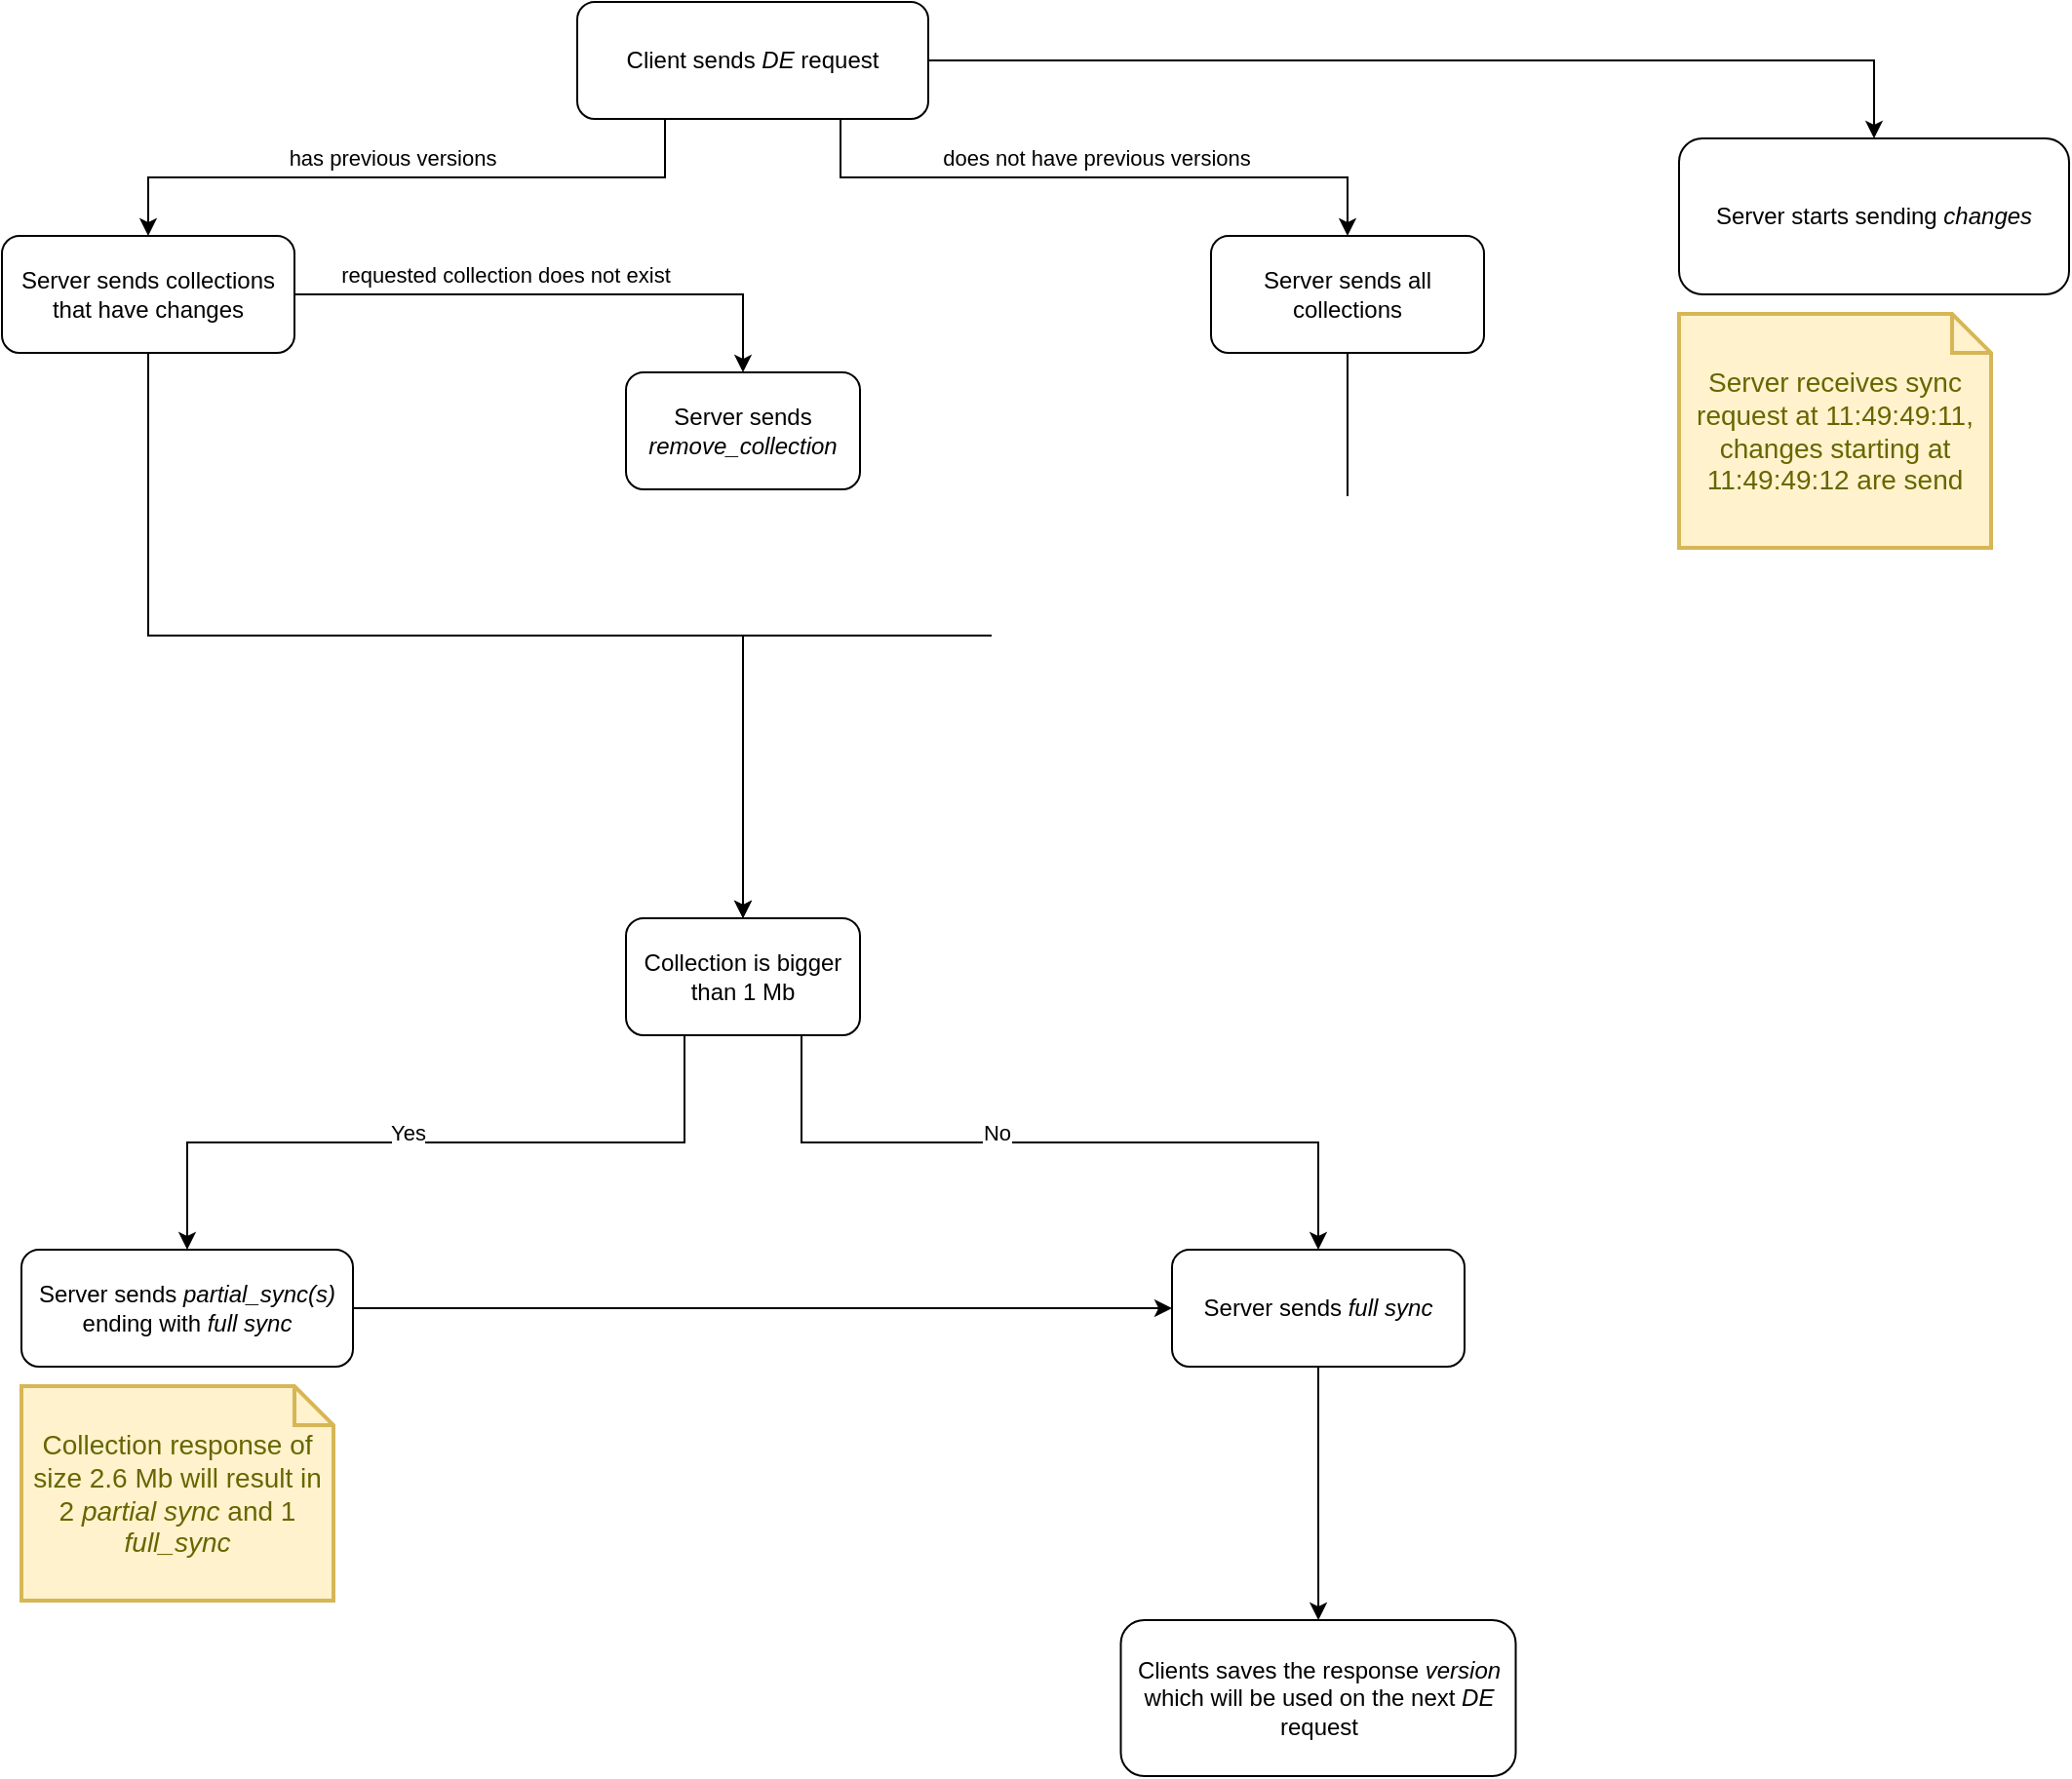 <mxfile version="22.1.11" type="device">
  <diagram name="Page-1" id="D1gy60uCmTZI7_eMrfbx">
    <mxGraphModel dx="1364" dy="793" grid="1" gridSize="10" guides="1" tooltips="1" connect="1" arrows="1" fold="1" page="1" pageScale="1" pageWidth="850" pageHeight="1100" math="0" shadow="0">
      <root>
        <mxCell id="0" />
        <mxCell id="1" parent="0" />
        <mxCell id="F3ZHKQ5qh3a04gbjnDMH-6" style="edgeStyle=orthogonalEdgeStyle;rounded=0;orthogonalLoop=1;jettySize=auto;html=1;exitX=0.25;exitY=1;exitDx=0;exitDy=0;" parent="1" source="F3ZHKQ5qh3a04gbjnDMH-2" target="F3ZHKQ5qh3a04gbjnDMH-4" edge="1">
          <mxGeometry relative="1" as="geometry" />
        </mxCell>
        <mxCell id="F3ZHKQ5qh3a04gbjnDMH-10" value="has previous versions" style="edgeLabel;html=1;align=center;verticalAlign=middle;resizable=0;points=[];" parent="F3ZHKQ5qh3a04gbjnDMH-6" vertex="1" connectable="0">
          <mxGeometry x="0.139" y="-4" relative="1" as="geometry">
            <mxPoint x="15" y="-6" as="offset" />
          </mxGeometry>
        </mxCell>
        <mxCell id="F3ZHKQ5qh3a04gbjnDMH-7" style="edgeStyle=orthogonalEdgeStyle;rounded=0;orthogonalLoop=1;jettySize=auto;html=1;exitX=0.75;exitY=1;exitDx=0;exitDy=0;" parent="1" source="F3ZHKQ5qh3a04gbjnDMH-2" target="F3ZHKQ5qh3a04gbjnDMH-5" edge="1">
          <mxGeometry relative="1" as="geometry" />
        </mxCell>
        <mxCell id="F3ZHKQ5qh3a04gbjnDMH-9" value="does not have previous versions" style="edgeLabel;html=1;align=center;verticalAlign=middle;resizable=0;points=[];" parent="F3ZHKQ5qh3a04gbjnDMH-7" vertex="1" connectable="0">
          <mxGeometry x="-0.147" relative="1" as="geometry">
            <mxPoint x="24" y="-10" as="offset" />
          </mxGeometry>
        </mxCell>
        <mxCell id="F3ZHKQ5qh3a04gbjnDMH-28" style="edgeStyle=orthogonalEdgeStyle;rounded=0;orthogonalLoop=1;jettySize=auto;html=1;exitX=1;exitY=0.5;exitDx=0;exitDy=0;entryX=0.5;entryY=0;entryDx=0;entryDy=0;" parent="1" source="F3ZHKQ5qh3a04gbjnDMH-2" target="F3ZHKQ5qh3a04gbjnDMH-26" edge="1">
          <mxGeometry relative="1" as="geometry" />
        </mxCell>
        <mxCell id="F3ZHKQ5qh3a04gbjnDMH-2" value="Client sends &lt;i&gt;DE&lt;/i&gt;&amp;nbsp;request" style="rounded=1;whiteSpace=wrap;html=1;" parent="1" vertex="1">
          <mxGeometry x="335" y="20" width="180" height="60" as="geometry" />
        </mxCell>
        <mxCell id="F3ZHKQ5qh3a04gbjnDMH-15" style="edgeStyle=orthogonalEdgeStyle;rounded=0;orthogonalLoop=1;jettySize=auto;html=1;exitX=1;exitY=0.5;exitDx=0;exitDy=0;" parent="1" source="F3ZHKQ5qh3a04gbjnDMH-4" target="F3ZHKQ5qh3a04gbjnDMH-14" edge="1">
          <mxGeometry relative="1" as="geometry" />
        </mxCell>
        <mxCell id="F3ZHKQ5qh3a04gbjnDMH-16" value="requested collection does not exist" style="edgeLabel;html=1;align=center;verticalAlign=middle;resizable=0;points=[];" parent="F3ZHKQ5qh3a04gbjnDMH-15" vertex="1" connectable="0">
          <mxGeometry x="-0.486" y="-3" relative="1" as="geometry">
            <mxPoint x="38" y="-13" as="offset" />
          </mxGeometry>
        </mxCell>
        <mxCell id="F3ZHKQ5qh3a04gbjnDMH-17" style="edgeStyle=orthogonalEdgeStyle;rounded=0;orthogonalLoop=1;jettySize=auto;html=1;exitX=0.5;exitY=1;exitDx=0;exitDy=0;entryX=0.5;entryY=0;entryDx=0;entryDy=0;" parent="1" source="F3ZHKQ5qh3a04gbjnDMH-4" target="F3ZHKQ5qh3a04gbjnDMH-11" edge="1">
          <mxGeometry relative="1" as="geometry" />
        </mxCell>
        <mxCell id="F3ZHKQ5qh3a04gbjnDMH-4" value="Server sends collections that have changes" style="rounded=1;whiteSpace=wrap;html=1;" parent="1" vertex="1">
          <mxGeometry x="40" y="140" width="150" height="60" as="geometry" />
        </mxCell>
        <mxCell id="F3ZHKQ5qh3a04gbjnDMH-19" style="edgeStyle=orthogonalEdgeStyle;rounded=0;orthogonalLoop=1;jettySize=auto;html=1;exitX=0.5;exitY=1;exitDx=0;exitDy=0;entryX=0.5;entryY=0;entryDx=0;entryDy=0;" parent="1" source="F3ZHKQ5qh3a04gbjnDMH-5" target="F3ZHKQ5qh3a04gbjnDMH-11" edge="1">
          <mxGeometry relative="1" as="geometry" />
        </mxCell>
        <mxCell id="F3ZHKQ5qh3a04gbjnDMH-5" value="Server sends all collections" style="rounded=1;whiteSpace=wrap;html=1;" parent="1" vertex="1">
          <mxGeometry x="660" y="140" width="140" height="60" as="geometry" />
        </mxCell>
        <mxCell id="F3ZHKQ5qh3a04gbjnDMH-20" style="edgeStyle=orthogonalEdgeStyle;rounded=0;orthogonalLoop=1;jettySize=auto;html=1;exitX=0.75;exitY=1;exitDx=0;exitDy=0;" parent="1" source="F3ZHKQ5qh3a04gbjnDMH-11" target="F3ZHKQ5qh3a04gbjnDMH-12" edge="1">
          <mxGeometry relative="1" as="geometry" />
        </mxCell>
        <mxCell id="F3ZHKQ5qh3a04gbjnDMH-22" value="No" style="edgeLabel;html=1;align=center;verticalAlign=middle;resizable=0;points=[];" parent="F3ZHKQ5qh3a04gbjnDMH-20" vertex="1" connectable="0">
          <mxGeometry x="-0.237" y="3" relative="1" as="geometry">
            <mxPoint x="12" y="-2" as="offset" />
          </mxGeometry>
        </mxCell>
        <mxCell id="F3ZHKQ5qh3a04gbjnDMH-21" style="edgeStyle=orthogonalEdgeStyle;rounded=0;orthogonalLoop=1;jettySize=auto;html=1;exitX=0.25;exitY=1;exitDx=0;exitDy=0;" parent="1" source="F3ZHKQ5qh3a04gbjnDMH-11" target="F3ZHKQ5qh3a04gbjnDMH-13" edge="1">
          <mxGeometry relative="1" as="geometry" />
        </mxCell>
        <mxCell id="F3ZHKQ5qh3a04gbjnDMH-23" value="Yes" style="edgeLabel;html=1;align=center;verticalAlign=middle;resizable=0;points=[];" parent="F3ZHKQ5qh3a04gbjnDMH-21" vertex="1" connectable="0">
          <mxGeometry x="0.229" y="1" relative="1" as="geometry">
            <mxPoint x="27" y="-6" as="offset" />
          </mxGeometry>
        </mxCell>
        <mxCell id="F3ZHKQ5qh3a04gbjnDMH-11" value="Collection is bigger than 1 Mb" style="rounded=1;whiteSpace=wrap;html=1;" parent="1" vertex="1">
          <mxGeometry x="360" y="490" width="120" height="60" as="geometry" />
        </mxCell>
        <mxCell id="QPECrZo4n5FLmgTB3uuv-4" style="edgeStyle=orthogonalEdgeStyle;rounded=0;orthogonalLoop=1;jettySize=auto;html=1;exitX=0.5;exitY=1;exitDx=0;exitDy=0;" parent="1" source="F3ZHKQ5qh3a04gbjnDMH-12" target="QPECrZo4n5FLmgTB3uuv-3" edge="1">
          <mxGeometry relative="1" as="geometry" />
        </mxCell>
        <mxCell id="F3ZHKQ5qh3a04gbjnDMH-12" value="Server sends &lt;i&gt;full sync&lt;/i&gt;" style="rounded=1;whiteSpace=wrap;html=1;" parent="1" vertex="1">
          <mxGeometry x="640" y="660" width="150" height="60" as="geometry" />
        </mxCell>
        <mxCell id="QPECrZo4n5FLmgTB3uuv-1" style="edgeStyle=orthogonalEdgeStyle;rounded=0;orthogonalLoop=1;jettySize=auto;html=1;exitX=1;exitY=0.5;exitDx=0;exitDy=0;" parent="1" source="F3ZHKQ5qh3a04gbjnDMH-13" target="F3ZHKQ5qh3a04gbjnDMH-12" edge="1">
          <mxGeometry relative="1" as="geometry" />
        </mxCell>
        <mxCell id="F3ZHKQ5qh3a04gbjnDMH-13" value="Server sends &lt;i&gt;partial_sync(s)&lt;/i&gt; ending with &lt;i&gt;full sync&lt;/i&gt;" style="rounded=1;whiteSpace=wrap;html=1;" parent="1" vertex="1">
          <mxGeometry x="50" y="660" width="170" height="60" as="geometry" />
        </mxCell>
        <mxCell id="F3ZHKQ5qh3a04gbjnDMH-14" value="Server sends &lt;i&gt;remove_collection&lt;/i&gt;" style="rounded=1;whiteSpace=wrap;html=1;" parent="1" vertex="1">
          <mxGeometry x="360" y="210" width="120" height="60" as="geometry" />
        </mxCell>
        <mxCell id="F3ZHKQ5qh3a04gbjnDMH-25" value="Collection response of size 2.6 Mb will result in 2 &lt;i&gt;partial sync&lt;/i&gt; and 1 &lt;i&gt;full_sync&lt;/i&gt;" style="shape=note;strokeWidth=2;fontSize=14;size=20;whiteSpace=wrap;html=1;fillColor=#fff2cc;strokeColor=#d6b656;fontColor=#666600;" parent="1" vertex="1">
          <mxGeometry x="50" y="730" width="160" height="110" as="geometry" />
        </mxCell>
        <mxCell id="F3ZHKQ5qh3a04gbjnDMH-26" value="Server starts sending &lt;i&gt;changes&lt;/i&gt;" style="rounded=1;whiteSpace=wrap;html=1;direction=east;" parent="1" vertex="1">
          <mxGeometry x="900" y="90" width="200" height="80" as="geometry" />
        </mxCell>
        <mxCell id="F3ZHKQ5qh3a04gbjnDMH-34" value="Server receives sync request at 11:49:49:11, changes starting at 11:49:49:12 are send" style="shape=note;strokeWidth=2;fontSize=14;size=20;whiteSpace=wrap;html=1;fillColor=#fff2cc;strokeColor=#d6b656;fontColor=#666600;" parent="1" vertex="1">
          <mxGeometry x="900" y="180" width="160" height="120" as="geometry" />
        </mxCell>
        <mxCell id="QPECrZo4n5FLmgTB3uuv-3" value="Clients saves the response&amp;nbsp;&lt;i&gt;version&lt;/i&gt; which will be used on the next &lt;i&gt;DE&lt;/i&gt; request" style="rounded=1;whiteSpace=wrap;html=1;" parent="1" vertex="1">
          <mxGeometry x="613.75" y="850" width="202.5" height="80" as="geometry" />
        </mxCell>
      </root>
    </mxGraphModel>
  </diagram>
</mxfile>
